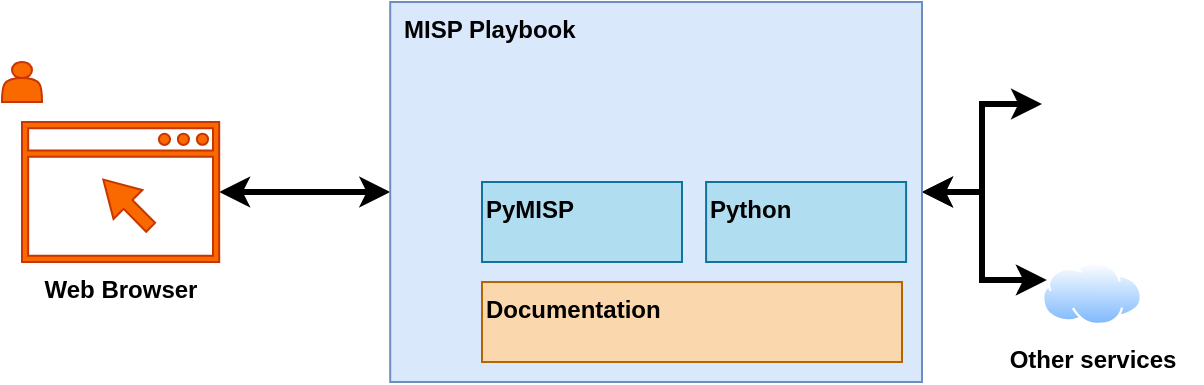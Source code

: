 <mxfile version="17.4.2" type="device" pages="2"><diagram id="qoV5RRVPhCf4OfzaRsKY" name="techdoc-components"><mxGraphModel dx="1933" dy="806" grid="1" gridSize="10" guides="1" tooltips="1" connect="1" arrows="1" fold="1" page="1" pageScale="1" pageWidth="827" pageHeight="1169" math="0" shadow="0"><root><mxCell id="0"/><mxCell id="1" parent="0"/><mxCell id="x0QZQ5xaiUVZQpQGehiy-6" value="" style="shape=image;verticalLabelPosition=bottom;labelBackgroundColor=default;verticalAlign=top;aspect=fixed;imageAspect=0;image=https://www.misp-project.org/assets/images/ico/ms-icon-310x310.png;" parent="1" vertex="1"><mxGeometry x="440" y="121" width="80" height="80" as="geometry"/></mxCell><mxCell id="x0QZQ5xaiUVZQpQGehiy-26" style="edgeStyle=orthogonalEdgeStyle;rounded=0;orthogonalLoop=1;jettySize=auto;html=1;exitX=1;exitY=0.5;exitDx=0;exitDy=0;startArrow=classic;startFill=1;strokeWidth=3;" parent="1" source="x0QZQ5xaiUVZQpQGehiy-10" target="x0QZQ5xaiUVZQpQGehiy-6" edge="1"><mxGeometry relative="1" as="geometry"/></mxCell><mxCell id="x0QZQ5xaiUVZQpQGehiy-27" style="edgeStyle=orthogonalEdgeStyle;rounded=0;orthogonalLoop=1;jettySize=auto;html=1;exitX=1;exitY=0.5;exitDx=0;exitDy=0;entryX=0;entryY=0.25;entryDx=0;entryDy=0;startArrow=classic;startFill=1;strokeWidth=3;" parent="1" source="x0QZQ5xaiUVZQpQGehiy-10" target="x0QZQ5xaiUVZQpQGehiy-25" edge="1"><mxGeometry relative="1" as="geometry"/></mxCell><mxCell id="x0QZQ5xaiUVZQpQGehiy-36" style="edgeStyle=orthogonalEdgeStyle;rounded=0;orthogonalLoop=1;jettySize=auto;html=1;exitX=0;exitY=0.5;exitDx=0;exitDy=0;fontSize=12;startArrow=classic;startFill=1;strokeWidth=3;" parent="1" source="x0QZQ5xaiUVZQpQGehiy-10" target="x0QZQ5xaiUVZQpQGehiy-33" edge="1"><mxGeometry relative="1" as="geometry"/></mxCell><mxCell id="x0QZQ5xaiUVZQpQGehiy-10" value="&lt;span style=&quot;font-weight: 700;&quot;&gt;MISP Playbook&lt;/span&gt;" style="rounded=0;whiteSpace=wrap;html=1;fillColor=#dae8fc;strokeColor=#6c8ebf;align=left;verticalAlign=top;spacingLeft=5;" parent="1" vertex="1"><mxGeometry x="114.11" y="110" width="265.89" height="190" as="geometry"/></mxCell><mxCell id="x0QZQ5xaiUVZQpQGehiy-13" value="" style="group;fillColor=#1ba1e2;fontColor=#ffffff;strokeColor=#006EAF;" parent="1" vertex="1" connectable="0"><mxGeometry x="160" y="200" width="100" height="40" as="geometry"/></mxCell><mxCell id="x0QZQ5xaiUVZQpQGehiy-11" value="&lt;b&gt;PyMISP&lt;/b&gt;" style="rounded=0;whiteSpace=wrap;html=1;fillColor=#b1ddf0;strokeColor=#10739e;align=left;verticalAlign=top;" parent="x0QZQ5xaiUVZQpQGehiy-13" vertex="1"><mxGeometry width="100" height="40" as="geometry"/></mxCell><mxCell id="x0QZQ5xaiUVZQpQGehiy-1" value="" style="shape=image;verticalLabelPosition=bottom;labelBackgroundColor=default;verticalAlign=top;aspect=fixed;imageAspect=0;image=https://upload.wikimedia.org/wikipedia/commons/thumb/c/c3/Python-logo-notext.svg/121px-Python-logo-notext.svg.png;" parent="x0QZQ5xaiUVZQpQGehiy-13" vertex="1"><mxGeometry x="60" y="4.651" width="27.926" height="30.698" as="geometry"/></mxCell><mxCell id="x0QZQ5xaiUVZQpQGehiy-16" value="" style="group" parent="1" vertex="1" connectable="0"><mxGeometry x="272.05" y="200" width="100" height="40" as="geometry"/></mxCell><mxCell id="x0QZQ5xaiUVZQpQGehiy-17" value="&lt;b&gt;Python&lt;/b&gt;" style="rounded=0;whiteSpace=wrap;html=1;fillColor=#b1ddf0;strokeColor=#10739e;align=left;verticalAlign=top;" parent="x0QZQ5xaiUVZQpQGehiy-16" vertex="1"><mxGeometry width="100" height="40" as="geometry"/></mxCell><mxCell id="x0QZQ5xaiUVZQpQGehiy-18" value="" style="shape=image;verticalLabelPosition=bottom;labelBackgroundColor=default;verticalAlign=top;aspect=fixed;imageAspect=0;image=https://upload.wikimedia.org/wikipedia/commons/thumb/c/c3/Python-logo-notext.svg/121px-Python-logo-notext.svg.png;" parent="x0QZQ5xaiUVZQpQGehiy-16" vertex="1"><mxGeometry x="60" y="4.651" width="27.926" height="30.698" as="geometry"/></mxCell><mxCell id="x0QZQ5xaiUVZQpQGehiy-23" style="edgeStyle=orthogonalEdgeStyle;rounded=0;orthogonalLoop=1;jettySize=auto;html=1;exitX=0.5;exitY=1;exitDx=0;exitDy=0;" parent="x0QZQ5xaiUVZQpQGehiy-16" source="x0QZQ5xaiUVZQpQGehiy-17" target="x0QZQ5xaiUVZQpQGehiy-17" edge="1"><mxGeometry relative="1" as="geometry"/></mxCell><mxCell id="x0QZQ5xaiUVZQpQGehiy-22" value="&lt;b&gt;Documentation&lt;/b&gt;" style="rounded=0;whiteSpace=wrap;html=1;fillColor=#fad7ac;strokeColor=#b46504;align=left;verticalAlign=top;" parent="1" vertex="1"><mxGeometry x="160" y="250" width="210" height="40" as="geometry"/></mxCell><mxCell id="x0QZQ5xaiUVZQpQGehiy-7" value="" style="shape=image;verticalLabelPosition=bottom;labelBackgroundColor=default;verticalAlign=top;aspect=fixed;imageAspect=0;image=https://upload.wikimedia.org/wikipedia/commons/thumb/4/48/Markdown-mark.svg/1200px-Markdown-mark.svg.png;" parent="1" vertex="1"><mxGeometry x="320" y="256.54" width="43.75" height="26.92" as="geometry"/></mxCell><mxCell id="x0QZQ5xaiUVZQpQGehiy-25" value="Other services" style="aspect=fixed;perimeter=ellipsePerimeter;html=1;align=center;shadow=0;dashed=0;spacingTop=3;image;image=img/lib/active_directory/internet_cloud.svg;fontStyle=1" parent="1" vertex="1"><mxGeometry x="440" y="240" width="50" height="31.5" as="geometry"/></mxCell><mxCell id="x0QZQ5xaiUVZQpQGehiy-33" value="Web Browser" style="sketch=0;pointerEvents=1;shadow=0;dashed=0;html=1;strokeColor=#C73500;fillColor=#fa6800;aspect=fixed;labelPosition=center;verticalLabelPosition=bottom;verticalAlign=top;align=center;outlineConnect=0;shape=mxgraph.vvd.web_browser;fontSize=12;fontStyle=1;fontColor=#000000;" parent="1" vertex="1"><mxGeometry x="-70" y="170" width="98.59" height="70" as="geometry"/></mxCell><mxCell id="x0QZQ5xaiUVZQpQGehiy-34" value="" style="shape=actor;whiteSpace=wrap;html=1;fontSize=8;fillColor=#fa6800;fontColor=#000000;strokeColor=#C73500;" parent="1" vertex="1"><mxGeometry x="-80" y="140" width="20" height="20" as="geometry"/></mxCell><mxCell id="uY3kegiTlAE8K4Zbigwm-1" value="" style="shape=image;verticalLabelPosition=bottom;labelBackgroundColor=default;verticalAlign=top;aspect=fixed;imageAspect=0;image=https://upload.wikimedia.org/wikipedia/commons/thumb/3/38/Jupyter_logo.svg/1200px-Jupyter_logo.svg.png;" parent="1" vertex="1"><mxGeometry x="143" y="132.53" width="52.21" height="60.47" as="geometry"/></mxCell></root></mxGraphModel></diagram><diagram id="K_kO7ODT2lhEjM3W3qUU" name="Kali VM"><mxGraphModel dx="1106" dy="806" grid="1" gridSize="10" guides="1" tooltips="1" connect="1" arrows="1" fold="1" page="1" pageScale="1" pageWidth="827" pageHeight="1169" math="0" shadow="0"><root><mxCell id="0"/><mxCell id="1" parent="0"/><mxCell id="5dGMhxSguCD_vJPkcRh8-51" value="&lt;b&gt;SSH&lt;/b&gt;" style="rounded=0;whiteSpace=wrap;html=1;fontFamily=Helvetica;fontSize=14;fillColor=#d5e8d4;strokeColor=#82b366;align=left;verticalAlign=top;" vertex="1" parent="1"><mxGeometry x="210" y="473.45" width="570" height="246.55" as="geometry"/></mxCell><mxCell id="5dGMhxSguCD_vJPkcRh8-1" value="" style="shape=image;verticalLabelPosition=bottom;labelBackgroundColor=default;verticalAlign=top;aspect=fixed;imageAspect=0;image=https://www.misp-project.org/assets/images/ico/ms-icon-310x310.png;" vertex="1" parent="1"><mxGeometry x="88.4" y="615" width="80" height="80" as="geometry"/></mxCell><mxCell id="5dGMhxSguCD_vJPkcRh8-40" style="edgeStyle=orthogonalEdgeStyle;rounded=0;orthogonalLoop=1;jettySize=auto;html=1;exitX=1;exitY=0.5;exitDx=0;exitDy=0;entryX=0.008;entryY=0.314;entryDx=0;entryDy=0;entryPerimeter=0;fontFamily=Helvetica;fontSize=12;fontColor=#000000;startArrow=classic;startFill=1;strokeWidth=3;" edge="1" parent="1" source="5dGMhxSguCD_vJPkcRh8-4" target="5dGMhxSguCD_vJPkcRh8-32"><mxGeometry relative="1" as="geometry"/></mxCell><mxCell id="5dGMhxSguCD_vJPkcRh8-4" value="Client workstation" style="aspect=fixed;perimeter=ellipsePerimeter;html=1;align=center;shadow=0;dashed=0;spacingTop=3;image;image=img/lib/active_directory/laptop_client.svg;fontStyle=1" vertex="1" parent="1"><mxGeometry x="67.34" y="299" width="122.13" height="135.7" as="geometry"/></mxCell><mxCell id="5dGMhxSguCD_vJPkcRh8-5" value="" style="image;html=1;image=img/lib/clip_art/networking/Firewall_128x128.png" vertex="1" parent="1"><mxGeometry x="338" y="350" width="100" height="99" as="geometry"/></mxCell><mxCell id="5dGMhxSguCD_vJPkcRh8-6" value="Web Browser" style="sketch=0;pointerEvents=1;shadow=0;dashed=0;html=1;strokeColor=#C73500;fillColor=#fa6800;aspect=fixed;labelPosition=center;verticalLabelPosition=bottom;verticalAlign=top;align=center;outlineConnect=0;shape=mxgraph.vvd.web_browser;fontSize=12;fontStyle=1;fontColor=#000000;" vertex="1" parent="1"><mxGeometry x="99.94" y="520" width="42.25" height="30" as="geometry"/></mxCell><mxCell id="5dGMhxSguCD_vJPkcRh8-7" value="" style="group" vertex="1" connectable="0" parent="1"><mxGeometry x="620" y="485.7" width="140" height="125" as="geometry"/></mxCell><mxCell id="5dGMhxSguCD_vJPkcRh8-8" value="&lt;span style=&quot;font-weight: 700;&quot;&gt;MISP Playbook&lt;/span&gt;" style="rounded=0;whiteSpace=wrap;html=1;fillColor=#dae8fc;strokeColor=#6c8ebf;align=left;verticalAlign=top;spacingLeft=5;" vertex="1" parent="5dGMhxSguCD_vJPkcRh8-7"><mxGeometry width="125.89" height="100" as="geometry"/></mxCell><mxCell id="5dGMhxSguCD_vJPkcRh8-9" value="" style="group;fillColor=#1ba1e2;fontColor=#ffffff;strokeColor=#006EAF;" vertex="1" connectable="0" parent="5dGMhxSguCD_vJPkcRh8-7"><mxGeometry x="44.89" y="25" width="70" height="30" as="geometry"/></mxCell><mxCell id="5dGMhxSguCD_vJPkcRh8-10" value="&lt;b style=&quot;font-size: 7px;&quot;&gt;PyMISP&lt;/b&gt;" style="rounded=0;whiteSpace=wrap;html=1;fillColor=#b1ddf0;strokeColor=#10739e;align=left;verticalAlign=top;fontSize=7;" vertex="1" parent="5dGMhxSguCD_vJPkcRh8-9"><mxGeometry width="70" height="30" as="geometry"/></mxCell><mxCell id="5dGMhxSguCD_vJPkcRh8-11" value="" style="shape=image;verticalLabelPosition=bottom;labelBackgroundColor=default;verticalAlign=top;aspect=fixed;imageAspect=0;image=https://upload.wikimedia.org/wikipedia/commons/thumb/c/c3/Python-logo-notext.svg/121px-Python-logo-notext.svg.png;" vertex="1" parent="5dGMhxSguCD_vJPkcRh8-9"><mxGeometry x="42" y="3.488" width="19.548" height="21.488" as="geometry"/></mxCell><mxCell id="5dGMhxSguCD_vJPkcRh8-12" value="&lt;b style=&quot;font-size: 7px;&quot;&gt;Documentation&lt;/b&gt;" style="rounded=0;whiteSpace=wrap;html=1;fillColor=#fad7ac;strokeColor=#b46504;align=left;verticalAlign=top;fontSize=7;" vertex="1" parent="5dGMhxSguCD_vJPkcRh8-7"><mxGeometry x="25.89" y="61" width="90" height="30" as="geometry"/></mxCell><mxCell id="5dGMhxSguCD_vJPkcRh8-13" value="" style="shape=image;verticalLabelPosition=bottom;labelBackgroundColor=default;verticalAlign=top;aspect=fixed;imageAspect=0;image=https://upload.wikimedia.org/wikipedia/commons/thumb/4/48/Markdown-mark.svg/1200px-Markdown-mark.svg.png;" vertex="1" parent="5dGMhxSguCD_vJPkcRh8-7"><mxGeometry x="85.89" y="69.27" width="21.88" height="13.46" as="geometry"/></mxCell><mxCell id="5dGMhxSguCD_vJPkcRh8-14" value="" style="shape=image;verticalLabelPosition=bottom;labelBackgroundColor=default;verticalAlign=top;aspect=fixed;imageAspect=0;image=https://upload.wikimedia.org/wikipedia/commons/thumb/3/38/Jupyter_logo.svg/1200px-Jupyter_logo.svg.png;" vertex="1" parent="5dGMhxSguCD_vJPkcRh8-7"><mxGeometry x="5.89" y="26.27" width="23.72" height="27.47" as="geometry"/></mxCell><mxCell id="5dGMhxSguCD_vJPkcRh8-15" value="&lt;h1&gt;&lt;span style=&quot;font-weight: normal&quot;&gt;127.0.0.1:8899&lt;/span&gt;&lt;/h1&gt;" style="text;html=1;strokeColor=none;fillColor=none;spacing=5;spacingTop=-20;whiteSpace=wrap;overflow=hidden;rounded=0;fontSize=7;fontColor=#7EA6E0;" vertex="1" parent="5dGMhxSguCD_vJPkcRh8-7"><mxGeometry x="7.94" y="105" width="110" height="20" as="geometry"/></mxCell><mxCell id="5dGMhxSguCD_vJPkcRh8-16" value="&lt;h1&gt;&lt;span style=&quot;font-weight: normal&quot;&gt;https://127.0.0.1:8899&lt;/span&gt;&lt;/h1&gt;" style="text;html=1;strokeColor=none;fillColor=none;spacing=5;spacingTop=-20;whiteSpace=wrap;overflow=hidden;rounded=0;fontSize=7;fontColor=#7EA6E0;fontStyle=0" vertex="1" parent="1"><mxGeometry x="50" y="575" width="170" height="20" as="geometry"/></mxCell><mxCell id="5dGMhxSguCD_vJPkcRh8-44" style="edgeStyle=orthogonalEdgeStyle;rounded=0;orthogonalLoop=1;jettySize=auto;html=1;exitX=1;exitY=0.5;exitDx=0;exitDy=0;entryX=0;entryY=0.5;entryDx=0;entryDy=0;fontFamily=Helvetica;fontSize=12;fontColor=#000000;startArrow=none;startFill=0;strokeWidth=3;" edge="1" parent="1" source="5dGMhxSguCD_vJPkcRh8-18" target="5dGMhxSguCD_vJPkcRh8-8"><mxGeometry relative="1" as="geometry"/></mxCell><mxCell id="5dGMhxSguCD_vJPkcRh8-18" value="&lt;font style=&quot;font-size: 12px&quot; color=&quot;#000000&quot;&gt;Access to MISP playbooks&lt;br&gt;-L 8899:127.0.0.1:8899&lt;/font&gt;" style="rounded=0;whiteSpace=wrap;html=1;fontSize=7;fontColor=#7EA6E0;fontFamily=Courier New;" vertex="1" parent="1"><mxGeometry x="258" y="510" width="260" height="50" as="geometry"/></mxCell><mxCell id="5dGMhxSguCD_vJPkcRh8-19" style="edgeStyle=orthogonalEdgeStyle;rounded=0;orthogonalLoop=1;jettySize=auto;html=1;entryX=0;entryY=0.5;entryDx=0;entryDy=0;fontFamily=Courier New;fontSize=12;fontColor=#000000;strokeWidth=3;" edge="1" parent="1" source="5dGMhxSguCD_vJPkcRh8-6" target="5dGMhxSguCD_vJPkcRh8-18"><mxGeometry relative="1" as="geometry"><mxPoint x="140" y="312.5" as="sourcePoint"/><mxPoint x="205" y="337.5" as="targetPoint"/></mxGeometry></mxCell><mxCell id="5dGMhxSguCD_vJPkcRh8-20" style="edgeStyle=orthogonalEdgeStyle;rounded=0;orthogonalLoop=1;jettySize=auto;html=1;exitX=0;exitY=0.5;exitDx=0;exitDy=0;entryX=1;entryY=0.5;entryDx=0;entryDy=0;fontFamily=Courier New;fontSize=12;fontColor=#000000;strokeWidth=3;" edge="1" parent="1" source="5dGMhxSguCD_vJPkcRh8-21" target="5dGMhxSguCD_vJPkcRh8-1"><mxGeometry relative="1" as="geometry"/></mxCell><mxCell id="5dGMhxSguCD_vJPkcRh8-21" value="&lt;font style=&quot;font-size: 12px&quot; color=&quot;#000000&quot;&gt;Access from MISP playbook to MISP server&lt;br&gt;-R&amp;nbsp;&lt;/font&gt;&lt;font color=&quot;#000000&quot;&gt;&lt;span style=&quot;font-size: 12px&quot;&gt;127.0.0.1:4443:192.168.1.123:443&lt;/span&gt;&lt;/font&gt;" style="rounded=0;whiteSpace=wrap;html=1;fontSize=7;fontColor=#7EA6E0;fontFamily=Courier New;" vertex="1" parent="1"><mxGeometry x="240.5" y="630" width="295" height="50" as="geometry"/></mxCell><mxCell id="5dGMhxSguCD_vJPkcRh8-27" value="" style="group" vertex="1" connectable="0" parent="1"><mxGeometry x="820" y="485.7" width="60" height="35.5" as="geometry"/></mxCell><mxCell id="5dGMhxSguCD_vJPkcRh8-28" value="&lt;font face=&quot;Helvetica&quot; size=&quot;1&quot;&gt;&lt;b style=&quot;font-size: 12px&quot;&gt;MISP modules&lt;/b&gt;&lt;/font&gt;" style="outlineConnect=0;dashed=0;verticalLabelPosition=bottom;verticalAlign=top;align=center;html=1;shape=mxgraph.aws3.table;fillColor=#2E73B8;gradientColor=none;fontFamily=Courier New;fontSize=10;fontColor=#000000;" vertex="1" parent="5dGMhxSguCD_vJPkcRh8-27"><mxGeometry x="30" y="9.5" width="30" height="26" as="geometry"/></mxCell><mxCell id="5dGMhxSguCD_vJPkcRh8-29" value="" style="shape=image;verticalLabelPosition=bottom;labelBackgroundColor=default;verticalAlign=top;aspect=fixed;imageAspect=0;image=https://www.misp-project.org/assets/images/ico/ms-icon-310x310.png;" vertex="1" parent="5dGMhxSguCD_vJPkcRh8-27"><mxGeometry width="35" height="35" as="geometry"/></mxCell><mxCell id="5dGMhxSguCD_vJPkcRh8-34" value="" style="group" vertex="1" connectable="0" parent="1"><mxGeometry x="620" y="330" width="119.57" height="113" as="geometry"/></mxCell><mxCell id="5dGMhxSguCD_vJPkcRh8-32" value="&lt;b&gt;Kali VM in Azure&lt;/b&gt;" style="sketch=0;aspect=fixed;html=1;points=[];align=center;image;fontSize=12;image=img/lib/mscae/VM_Linux.svg;fontFamily=Helvetica;fontColor=#000000;" vertex="1" parent="5dGMhxSguCD_vJPkcRh8-34"><mxGeometry y="3" width="119.57" height="110" as="geometry"/></mxCell><mxCell id="5dGMhxSguCD_vJPkcRh8-33" value="" style="shape=image;verticalLabelPosition=bottom;labelBackgroundColor=default;verticalAlign=top;aspect=fixed;imageAspect=0;image=https://upload.wikimedia.org/wikipedia/commons/thumb/2/2b/Kali-dragon-icon.svg/2048px-Kali-dragon-icon.svg.png;fontStyle=1" vertex="1" parent="5dGMhxSguCD_vJPkcRh8-34"><mxGeometry x="13.29" width="95" height="95" as="geometry"/></mxCell><mxCell id="5dGMhxSguCD_vJPkcRh8-36" value="SSH key" style="aspect=fixed;html=1;points=[];align=center;image;fontSize=12;image=img/lib/azure2/other/SSH_Keys.svg;fontFamily=Helvetica;fontColor=#000000;" vertex="1" parent="1"><mxGeometry x="157.34" y="280" width="45.33" height="40" as="geometry"/></mxCell><mxCell id="5dGMhxSguCD_vJPkcRh8-45" value="&lt;h1&gt;&lt;span style=&quot;font-weight: normal&quot;&gt;127.0.0.1:6666&lt;/span&gt;&lt;/h1&gt;" style="text;html=1;strokeColor=none;fillColor=none;spacing=5;spacingTop=-20;whiteSpace=wrap;overflow=hidden;rounded=0;fontSize=7;fontColor=#7EA6E0;" vertex="1" parent="1"><mxGeometry x="810" y="540.7" width="110" height="20" as="geometry"/></mxCell><mxCell id="5dGMhxSguCD_vJPkcRh8-46" style="edgeStyle=orthogonalEdgeStyle;rounded=0;orthogonalLoop=1;jettySize=auto;html=1;exitX=1;exitY=0.5;exitDx=0;exitDy=0;entryX=0;entryY=0.5;entryDx=0;entryDy=0;fontFamily=Helvetica;fontSize=12;fontColor=#000000;startArrow=none;startFill=0;strokeWidth=3;" edge="1" parent="1" source="5dGMhxSguCD_vJPkcRh8-10" target="5dGMhxSguCD_vJPkcRh8-29"><mxGeometry relative="1" as="geometry"/></mxCell><mxCell id="5dGMhxSguCD_vJPkcRh8-47" value="&lt;h1&gt;&lt;span style=&quot;font-weight: normal&quot;&gt;192.168.1.123:443&lt;/span&gt;&lt;/h1&gt;" style="text;html=1;strokeColor=none;fillColor=none;spacing=5;spacingTop=-20;whiteSpace=wrap;overflow=hidden;rounded=0;fontSize=7;fontColor=#7EA6E0;fontStyle=0;align=center;" vertex="1" parent="1"><mxGeometry x="36.07" y="690" width="170" height="20" as="geometry"/></mxCell><mxCell id="5dGMhxSguCD_vJPkcRh8-48" style="edgeStyle=orthogonalEdgeStyle;rounded=0;orthogonalLoop=1;jettySize=auto;html=1;exitX=0;exitY=0.678;exitDx=0;exitDy=0;entryX=1;entryY=0.5;entryDx=0;entryDy=0;fontFamily=Helvetica;fontSize=12;fontColor=#000000;startArrow=none;startFill=0;strokeWidth=3;exitPerimeter=0;" edge="1" parent="1" source="5dGMhxSguCD_vJPkcRh8-8" target="5dGMhxSguCD_vJPkcRh8-21"><mxGeometry relative="1" as="geometry"/></mxCell><mxCell id="5dGMhxSguCD_vJPkcRh8-49" value="&lt;h1&gt;&lt;span style=&quot;font-weight: normal&quot;&gt;https://127.0.0.1:4443&lt;/span&gt;&lt;/h1&gt;" style="text;html=1;strokeColor=none;fillColor=none;spacing=5;spacingTop=-20;whiteSpace=wrap;overflow=hidden;rounded=0;fontSize=7;fontColor=#7EA6E0;fontStyle=0" vertex="1" parent="1"><mxGeometry x="560" y="660" width="170" height="20" as="geometry"/></mxCell><mxCell id="M-rdMn0hjjuJm2YEkHMJ-1" value="&lt;h1&gt;&lt;span style=&quot;font-weight: normal&quot;&gt;tcp/22&lt;/span&gt;&lt;/h1&gt;" style="text;html=1;strokeColor=none;fillColor=none;spacing=5;spacingTop=-20;whiteSpace=wrap;overflow=hidden;rounded=0;fontSize=7;fontColor=#7EA6E0;align=center;" vertex="1" parent="1"><mxGeometry x="570" y="376.5" width="50" height="20" as="geometry"/></mxCell></root></mxGraphModel></diagram></mxfile>